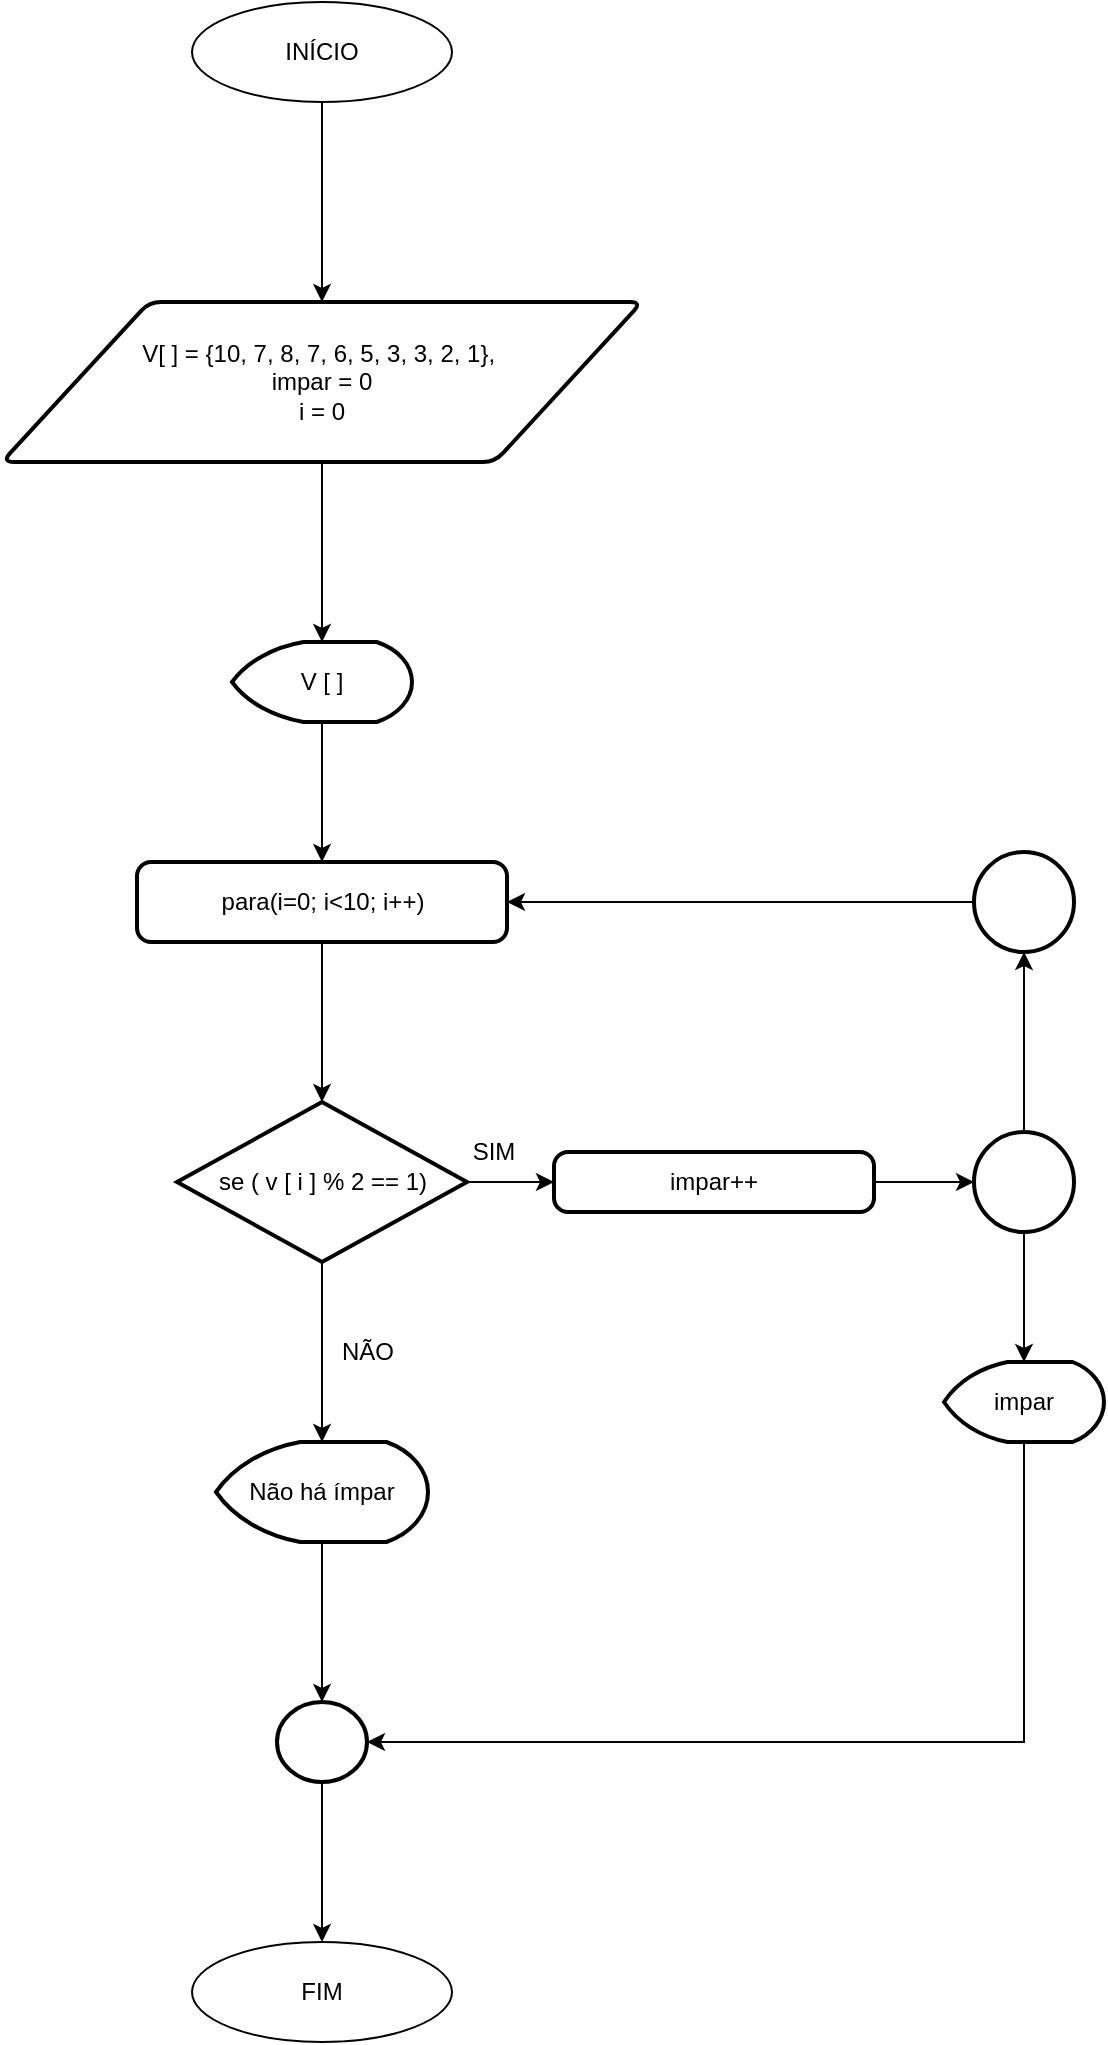 <mxfile version="26.0.9">
  <diagram name="Página-1" id="f4q04hyrNqThwdb24WsI">
    <mxGraphModel dx="989" dy="577" grid="1" gridSize="10" guides="1" tooltips="1" connect="1" arrows="1" fold="1" page="1" pageScale="1" pageWidth="827" pageHeight="1169" math="0" shadow="0">
      <root>
        <mxCell id="0" />
        <mxCell id="1" parent="0" />
        <mxCell id="ZuX-raKXDtSA9YKqjvam-12" value="" style="edgeStyle=orthogonalEdgeStyle;rounded=0;orthogonalLoop=1;jettySize=auto;html=1;" parent="1" source="ZuX-raKXDtSA9YKqjvam-1" target="ZuX-raKXDtSA9YKqjvam-2" edge="1">
          <mxGeometry relative="1" as="geometry" />
        </mxCell>
        <mxCell id="ZuX-raKXDtSA9YKqjvam-1" value="INÍCIO" style="ellipse;whiteSpace=wrap;html=1;" parent="1" vertex="1">
          <mxGeometry x="349" y="50" width="130" height="50" as="geometry" />
        </mxCell>
        <mxCell id="ZuX-raKXDtSA9YKqjvam-13" value="" style="edgeStyle=orthogonalEdgeStyle;rounded=0;orthogonalLoop=1;jettySize=auto;html=1;" parent="1" source="ZuX-raKXDtSA9YKqjvam-2" target="ZuX-raKXDtSA9YKqjvam-7" edge="1">
          <mxGeometry relative="1" as="geometry" />
        </mxCell>
        <mxCell id="ZuX-raKXDtSA9YKqjvam-2" value="V[ ] =&amp;nbsp;&lt;span style=&quot;background-color: transparent;&quot;&gt;{10, 7, 8, 7, 6, 5, 3, 3, 2, 1},&amp;nbsp;&lt;/span&gt;&lt;div&gt;impar = 0&lt;/div&gt;&lt;div&gt;i = 0&lt;/div&gt;" style="shape=parallelogram;html=1;strokeWidth=2;perimeter=parallelogramPerimeter;whiteSpace=wrap;rounded=1;arcSize=12;size=0.23;" parent="1" vertex="1">
          <mxGeometry x="254" y="200" width="320" height="80" as="geometry" />
        </mxCell>
        <mxCell id="ZuX-raKXDtSA9YKqjvam-15" value="" style="edgeStyle=orthogonalEdgeStyle;rounded=0;orthogonalLoop=1;jettySize=auto;html=1;" parent="1" source="ZuX-raKXDtSA9YKqjvam-3" target="ZuX-raKXDtSA9YKqjvam-4" edge="1">
          <mxGeometry relative="1" as="geometry" />
        </mxCell>
        <mxCell id="ZuX-raKXDtSA9YKqjvam-3" value="para(i=0; i&amp;lt;10; i++)" style="rounded=1;whiteSpace=wrap;html=1;absoluteArcSize=1;arcSize=14;strokeWidth=2;" parent="1" vertex="1">
          <mxGeometry x="321.5" y="480" width="185" height="40" as="geometry" />
        </mxCell>
        <mxCell id="ZuX-raKXDtSA9YKqjvam-16" value="" style="edgeStyle=orthogonalEdgeStyle;rounded=0;orthogonalLoop=1;jettySize=auto;html=1;" parent="1" source="ZuX-raKXDtSA9YKqjvam-4" target="ZuX-raKXDtSA9YKqjvam-5" edge="1">
          <mxGeometry relative="1" as="geometry" />
        </mxCell>
        <mxCell id="8ylHJDS9wkHqTjtGTjs0-20" value="" style="edgeStyle=orthogonalEdgeStyle;rounded=0;orthogonalLoop=1;jettySize=auto;html=1;" edge="1" parent="1" source="ZuX-raKXDtSA9YKqjvam-4" target="8ylHJDS9wkHqTjtGTjs0-19">
          <mxGeometry relative="1" as="geometry" />
        </mxCell>
        <mxCell id="ZuX-raKXDtSA9YKqjvam-4" value="se ( v [ i ] % 2 == 1)" style="strokeWidth=2;html=1;shape=mxgraph.flowchart.decision;whiteSpace=wrap;" parent="1" vertex="1">
          <mxGeometry x="341.5" y="600" width="145" height="80" as="geometry" />
        </mxCell>
        <mxCell id="8ylHJDS9wkHqTjtGTjs0-6" value="" style="edgeStyle=orthogonalEdgeStyle;rounded=0;orthogonalLoop=1;jettySize=auto;html=1;" edge="1" parent="1" source="ZuX-raKXDtSA9YKqjvam-5" target="8ylHJDS9wkHqTjtGTjs0-5">
          <mxGeometry relative="1" as="geometry" />
        </mxCell>
        <mxCell id="ZuX-raKXDtSA9YKqjvam-5" value="impar++" style="rounded=1;whiteSpace=wrap;html=1;absoluteArcSize=1;arcSize=14;strokeWidth=2;" parent="1" vertex="1">
          <mxGeometry x="530" y="625" width="160" height="30" as="geometry" />
        </mxCell>
        <mxCell id="ZuX-raKXDtSA9YKqjvam-14" value="" style="edgeStyle=orthogonalEdgeStyle;rounded=0;orthogonalLoop=1;jettySize=auto;html=1;" parent="1" source="ZuX-raKXDtSA9YKqjvam-7" target="ZuX-raKXDtSA9YKqjvam-3" edge="1">
          <mxGeometry relative="1" as="geometry" />
        </mxCell>
        <mxCell id="ZuX-raKXDtSA9YKqjvam-7" value="V [ ]" style="strokeWidth=2;html=1;shape=mxgraph.flowchart.display;whiteSpace=wrap;" parent="1" vertex="1">
          <mxGeometry x="369" y="370" width="90" height="40" as="geometry" />
        </mxCell>
        <mxCell id="ZuX-raKXDtSA9YKqjvam-9" value="FIM" style="ellipse;whiteSpace=wrap;html=1;" parent="1" vertex="1">
          <mxGeometry x="349" y="1020" width="130" height="50" as="geometry" />
        </mxCell>
        <mxCell id="ZuX-raKXDtSA9YKqjvam-21" value="" style="edgeStyle=orthogonalEdgeStyle;rounded=0;orthogonalLoop=1;jettySize=auto;html=1;" parent="1" source="ZuX-raKXDtSA9YKqjvam-10" target="ZuX-raKXDtSA9YKqjvam-9" edge="1">
          <mxGeometry relative="1" as="geometry" />
        </mxCell>
        <mxCell id="ZuX-raKXDtSA9YKqjvam-10" value="" style="ellipse;whiteSpace=wrap;html=1;rounded=1;arcSize=14;strokeWidth=2;" parent="1" vertex="1">
          <mxGeometry x="391.5" y="900" width="45" height="40" as="geometry" />
        </mxCell>
        <mxCell id="8ylHJDS9wkHqTjtGTjs0-10" value="" style="edgeStyle=orthogonalEdgeStyle;rounded=0;orthogonalLoop=1;jettySize=auto;html=1;" edge="1" parent="1" source="8ylHJDS9wkHqTjtGTjs0-5" target="8ylHJDS9wkHqTjtGTjs0-9">
          <mxGeometry relative="1" as="geometry" />
        </mxCell>
        <mxCell id="8ylHJDS9wkHqTjtGTjs0-18" value="" style="edgeStyle=orthogonalEdgeStyle;rounded=0;orthogonalLoop=1;jettySize=auto;html=1;" edge="1" parent="1" source="8ylHJDS9wkHqTjtGTjs0-5" target="8ylHJDS9wkHqTjtGTjs0-17">
          <mxGeometry relative="1" as="geometry" />
        </mxCell>
        <mxCell id="8ylHJDS9wkHqTjtGTjs0-5" value="" style="ellipse;whiteSpace=wrap;html=1;rounded=1;arcSize=14;strokeWidth=2;" vertex="1" parent="1">
          <mxGeometry x="740" y="615" width="50" height="50" as="geometry" />
        </mxCell>
        <mxCell id="8ylHJDS9wkHqTjtGTjs0-14" value="" style="edgeStyle=orthogonalEdgeStyle;rounded=0;orthogonalLoop=1;jettySize=auto;html=1;entryX=1;entryY=0.5;entryDx=0;entryDy=0;" edge="1" parent="1" source="8ylHJDS9wkHqTjtGTjs0-9" target="ZuX-raKXDtSA9YKqjvam-3">
          <mxGeometry relative="1" as="geometry">
            <mxPoint x="600" y="500" as="targetPoint" />
          </mxGeometry>
        </mxCell>
        <mxCell id="8ylHJDS9wkHqTjtGTjs0-9" value="" style="ellipse;whiteSpace=wrap;html=1;rounded=1;arcSize=14;strokeWidth=2;" vertex="1" parent="1">
          <mxGeometry x="740" y="475" width="50" height="50" as="geometry" />
        </mxCell>
        <mxCell id="8ylHJDS9wkHqTjtGTjs0-23" value="" style="edgeStyle=orthogonalEdgeStyle;rounded=0;orthogonalLoop=1;jettySize=auto;html=1;entryX=1;entryY=0.5;entryDx=0;entryDy=0;" edge="1" parent="1" source="8ylHJDS9wkHqTjtGTjs0-17" target="ZuX-raKXDtSA9YKqjvam-10">
          <mxGeometry relative="1" as="geometry">
            <mxPoint x="765" y="950" as="targetPoint" />
            <Array as="points">
              <mxPoint x="765" y="920" />
            </Array>
          </mxGeometry>
        </mxCell>
        <mxCell id="8ylHJDS9wkHqTjtGTjs0-17" value="impar" style="strokeWidth=2;html=1;shape=mxgraph.flowchart.display;whiteSpace=wrap;" vertex="1" parent="1">
          <mxGeometry x="725" y="730" width="80" height="40" as="geometry" />
        </mxCell>
        <mxCell id="8ylHJDS9wkHqTjtGTjs0-21" value="" style="edgeStyle=orthogonalEdgeStyle;rounded=0;orthogonalLoop=1;jettySize=auto;html=1;" edge="1" parent="1" source="8ylHJDS9wkHqTjtGTjs0-19" target="ZuX-raKXDtSA9YKqjvam-10">
          <mxGeometry relative="1" as="geometry" />
        </mxCell>
        <mxCell id="8ylHJDS9wkHqTjtGTjs0-19" value="Não há ímpar" style="strokeWidth=2;html=1;shape=mxgraph.flowchart.display;whiteSpace=wrap;" vertex="1" parent="1">
          <mxGeometry x="361" y="770" width="106" height="50" as="geometry" />
        </mxCell>
        <mxCell id="8ylHJDS9wkHqTjtGTjs0-25" value="NÃO" style="text;html=1;align=center;verticalAlign=middle;whiteSpace=wrap;rounded=0;" vertex="1" parent="1">
          <mxGeometry x="407" y="710" width="60" height="30" as="geometry" />
        </mxCell>
        <mxCell id="8ylHJDS9wkHqTjtGTjs0-26" value="SIM" style="text;html=1;align=center;verticalAlign=middle;whiteSpace=wrap;rounded=0;" vertex="1" parent="1">
          <mxGeometry x="470" y="610" width="60" height="30" as="geometry" />
        </mxCell>
      </root>
    </mxGraphModel>
  </diagram>
</mxfile>
